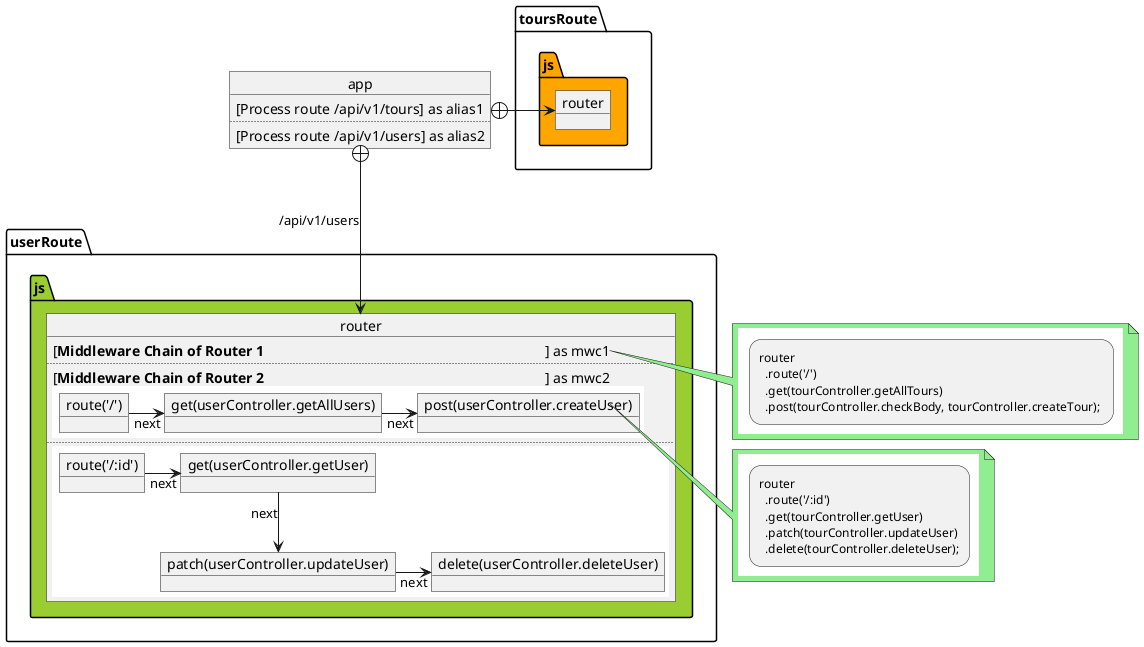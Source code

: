 @startuml Route-Of-Tours
'skinparam Linetype polyline
skinparam Linetype ortho

<style>
note {
    BackgroundColor #lightgreen
   
}
 activityDiagram {
     BackgroundColor #yellow
}
note {
    BackgroundColor #lightgreen
   
}
 activityDiagram {
     BackgroundColor #yellow
}
</style>

package toursRoute.js #orange{
   object "router" as r1{
   }
}

package userRoute.js #YellowGreen{
    object "router" as r2{
        [**Middleware Chain of Router 1**                                                                             ] as mwc1
        ..
        {{
            object "route('/')" as r111
            object "get(userController.getAllUsers)" as r112
            object "post(userController.createUser)" as r113
            r111 -> r112 : next
            r112 -> r113 : next
        }} 

        [**Middleware Chain of Router 2**                                                                             ] as mwc2
        ..
        {{
            object "route('/:id')" as r121
            object "get(userController.getUser)" as r122
            object "patch(userController.updateUser)" as r123
            object "delete(userController.deleteUser)" as r124

            r121 -> r122 : next
            r122 --> r123 : next
            r123 -> r124 : next
        }} 

    }
}


package app.js {
     object  app {
        [Process route /api/v1/tours] as alias1
        ..
        [Process route /api/v1/users] as alias2
        
    }
    
}

note right of r2::mwc1
{{
    :router\n  .route('/') \n  .get(tourController.getAllTours)\n  .post(tourController.checkBody, tourController.createTour); ;
}}
end note


note right of r2::mwc2
{{
    :router\n  .route('/:id')\n  .get(tourController.getUser)\n  .patch(tourController.updateUser)\n  .delete(tourController.deleteUser);;
}}
end note

app::alias1 +--l-> r1 
app::alias2 +---> r2 : /api/v1/users
         
@enduml

